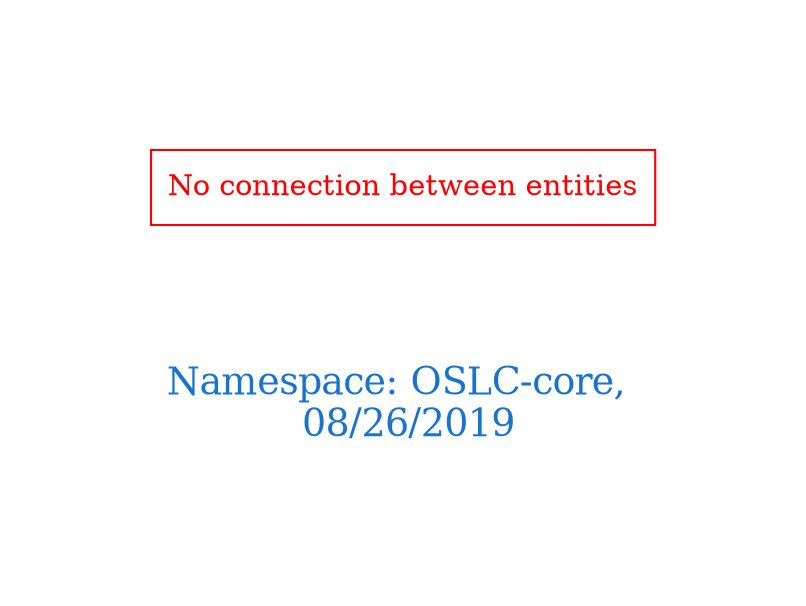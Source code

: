 digraph OGIT_ontology {
 graph [ rankdir= LR,pad=1 
fontsize = 18,
fontcolor= dodgerblue3,label = "\n\n\nNamespace: OSLC-core, \n 08/26/2019"];
node[shape=polygon];
edge [  color="gray81"];

"No connection between entities" [fontcolor = "red",color="red", shape="polygon"]
}
